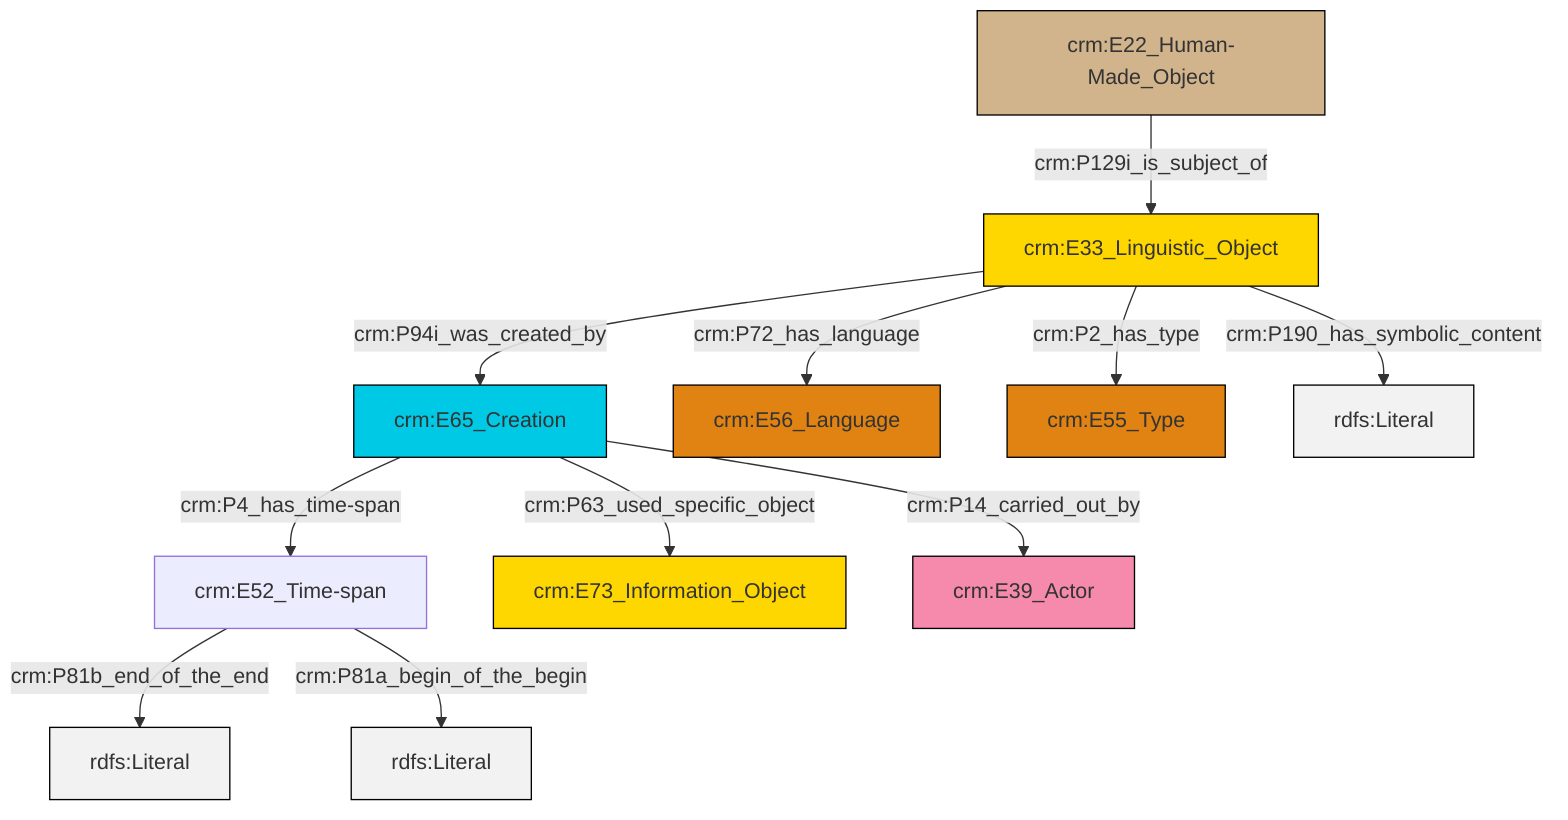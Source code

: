 graph TD
classDef Literal fill:#f2f2f2,stroke:#000000;
classDef CRM_Entity fill:#FFFFFF,stroke:#000000;
classDef Temporal_Entity fill:#00C9E6, stroke:#000000;
classDef Type fill:#E18312, stroke:#000000;
classDef Time-Span fill:#2C9C91, stroke:#000000;
classDef Appellation fill:#FFEB7F, stroke:#000000;
classDef Place fill:#008836, stroke:#000000;
classDef Persistent_Item fill:#B266B2, stroke:#000000;
classDef Conceptual_Object fill:#FFD700, stroke:#000000;
classDef Physical_Thing fill:#D2B48C, stroke:#000000;
classDef Actor fill:#f58aad, stroke:#000000;
classDef PC_Classes fill:#4ce600, stroke:#000000;
classDef Multi fill:#cccccc,stroke:#000000;

0["crm:E65_Creation"]:::Temporal_Entity -->|crm:P4_has_time-span| 1["crm:E52_Time-span"]:::Default
8["crm:E33_Linguistic_Object"]:::Conceptual_Object -->|crm:P2_has_type| 9["crm:E55_Type"]:::Type
6["crm:E22_Human-Made_Object"]:::Physical_Thing -->|crm:P129i_is_subject_of| 8["crm:E33_Linguistic_Object"]:::Conceptual_Object
8["crm:E33_Linguistic_Object"]:::Conceptual_Object -->|crm:P72_has_language| 2["crm:E56_Language"]:::Type
0["crm:E65_Creation"]:::Temporal_Entity -->|crm:P14_carried_out_by| 13["crm:E39_Actor"]:::Actor
1["crm:E52_Time-span"]:::Default -->|crm:P81b_end_of_the_end| 15[rdfs:Literal]:::Literal
0["crm:E65_Creation"]:::Temporal_Entity -->|crm:P63_used_specific_object| 4["crm:E73_Information_Object"]:::Conceptual_Object
8["crm:E33_Linguistic_Object"]:::Conceptual_Object -->|crm:P190_has_symbolic_content| 17[rdfs:Literal]:::Literal
8["crm:E33_Linguistic_Object"]:::Conceptual_Object -->|crm:P94i_was_created_by| 0["crm:E65_Creation"]:::Temporal_Entity
1["crm:E52_Time-span"]:::Default -->|crm:P81a_begin_of_the_begin| 18[rdfs:Literal]:::Literal